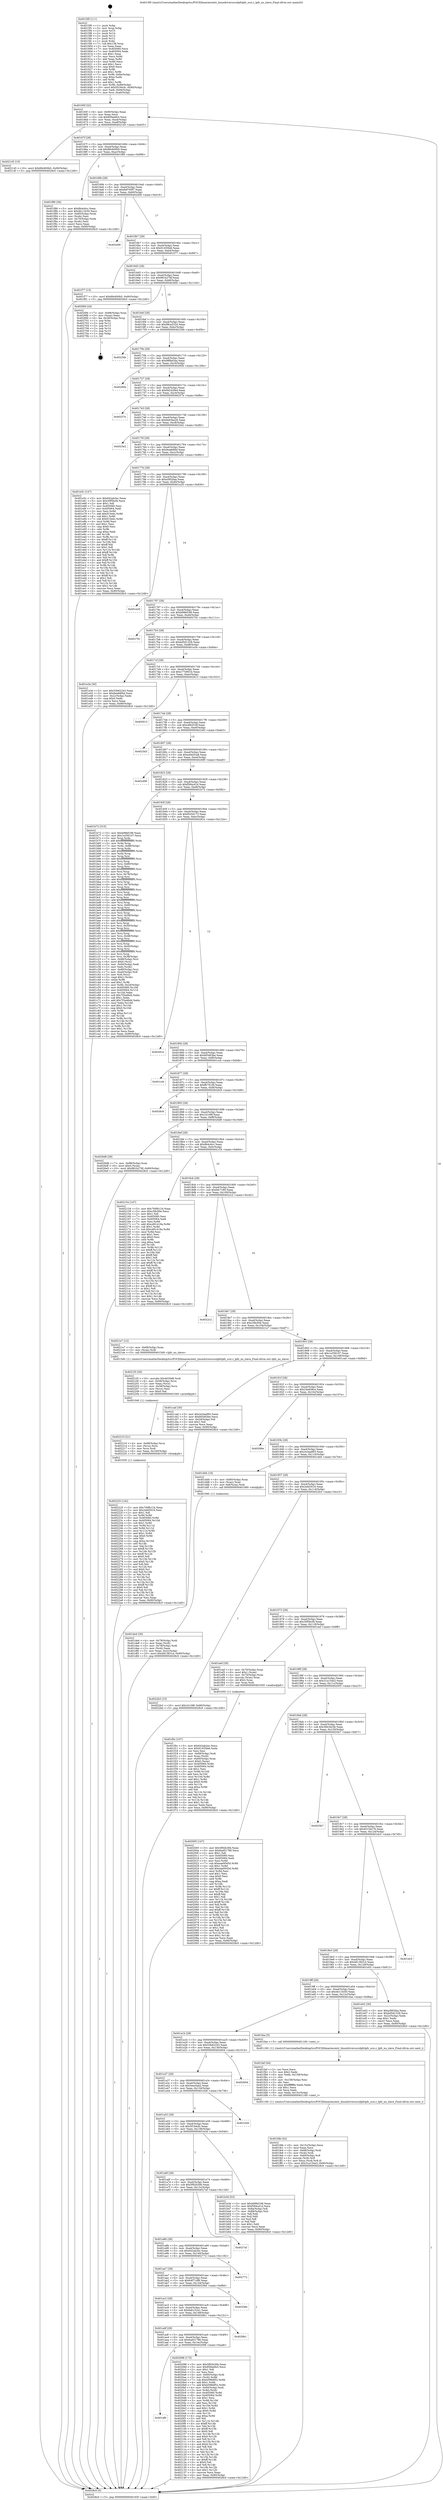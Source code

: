 digraph "0x4015f0" {
  label = "0x4015f0 (/mnt/c/Users/mathe/Desktop/tcc/POCII/binaries/extr_linuxdriversscsilpfclpfc_scsi.c_lpfc_no_slave_Final-ollvm.out::main(0))"
  labelloc = "t"
  node[shape=record]

  Entry [label="",width=0.3,height=0.3,shape=circle,fillcolor=black,style=filled]
  "0x40165f" [label="{
     0x40165f [32]\l
     | [instrs]\l
     &nbsp;&nbsp;0x40165f \<+6\>: mov -0x90(%rbp),%eax\l
     &nbsp;&nbsp;0x401665 \<+2\>: mov %eax,%ecx\l
     &nbsp;&nbsp;0x401667 \<+6\>: sub $0x85fee6b3,%ecx\l
     &nbsp;&nbsp;0x40166d \<+6\>: mov %eax,-0xa4(%rbp)\l
     &nbsp;&nbsp;0x401673 \<+6\>: mov %ecx,-0xa8(%rbp)\l
     &nbsp;&nbsp;0x401679 \<+6\>: je 0000000000402145 \<main+0xb55\>\l
  }"]
  "0x402145" [label="{
     0x402145 [15]\l
     | [instrs]\l
     &nbsp;&nbsp;0x402145 \<+10\>: movl $0x89c600b5,-0x90(%rbp)\l
     &nbsp;&nbsp;0x40214f \<+5\>: jmp 00000000004028c0 \<main+0x12d0\>\l
  }"]
  "0x40167f" [label="{
     0x40167f [28]\l
     | [instrs]\l
     &nbsp;&nbsp;0x40167f \<+5\>: jmp 0000000000401684 \<main+0x94\>\l
     &nbsp;&nbsp;0x401684 \<+6\>: mov -0xa4(%rbp),%eax\l
     &nbsp;&nbsp;0x40168a \<+5\>: sub $0x89c600b5,%eax\l
     &nbsp;&nbsp;0x40168f \<+6\>: mov %eax,-0xac(%rbp)\l
     &nbsp;&nbsp;0x401695 \<+6\>: je 0000000000401f86 \<main+0x996\>\l
  }"]
  Exit [label="",width=0.3,height=0.3,shape=circle,fillcolor=black,style=filled,peripheries=2]
  "0x401f86" [label="{
     0x401f86 [36]\l
     | [instrs]\l
     &nbsp;&nbsp;0x401f86 \<+5\>: mov $0x8b4c6cc,%eax\l
     &nbsp;&nbsp;0x401f8b \<+5\>: mov $0x4b11fc50,%ecx\l
     &nbsp;&nbsp;0x401f90 \<+4\>: mov -0x60(%rbp),%rdx\l
     &nbsp;&nbsp;0x401f94 \<+2\>: mov (%rdx),%esi\l
     &nbsp;&nbsp;0x401f96 \<+4\>: mov -0x70(%rbp),%rdx\l
     &nbsp;&nbsp;0x401f9a \<+2\>: cmp (%rdx),%esi\l
     &nbsp;&nbsp;0x401f9c \<+3\>: cmovl %ecx,%eax\l
     &nbsp;&nbsp;0x401f9f \<+6\>: mov %eax,-0x90(%rbp)\l
     &nbsp;&nbsp;0x401fa5 \<+5\>: jmp 00000000004028c0 \<main+0x12d0\>\l
  }"]
  "0x40169b" [label="{
     0x40169b [28]\l
     | [instrs]\l
     &nbsp;&nbsp;0x40169b \<+5\>: jmp 00000000004016a0 \<main+0xb0\>\l
     &nbsp;&nbsp;0x4016a0 \<+6\>: mov -0xa4(%rbp),%eax\l
     &nbsp;&nbsp;0x4016a6 \<+5\>: sub $0x8ef700f7,%eax\l
     &nbsp;&nbsp;0x4016ab \<+6\>: mov %eax,-0xb0(%rbp)\l
     &nbsp;&nbsp;0x4016b1 \<+6\>: je 0000000000402406 \<main+0xe16\>\l
  }"]
  "0x402225" [label="{
     0x402225 [142]\l
     | [instrs]\l
     &nbsp;&nbsp;0x402225 \<+5\>: mov $0x700fb124,%eax\l
     &nbsp;&nbsp;0x40222a \<+5\>: mov $0x2efd3016,%esi\l
     &nbsp;&nbsp;0x40222f \<+2\>: mov $0x1,%dl\l
     &nbsp;&nbsp;0x402231 \<+3\>: xor %r8d,%r8d\l
     &nbsp;&nbsp;0x402234 \<+8\>: mov 0x405060,%r9d\l
     &nbsp;&nbsp;0x40223c \<+8\>: mov 0x405064,%r10d\l
     &nbsp;&nbsp;0x402244 \<+4\>: sub $0x1,%r8d\l
     &nbsp;&nbsp;0x402248 \<+3\>: mov %r9d,%r11d\l
     &nbsp;&nbsp;0x40224b \<+3\>: add %r8d,%r11d\l
     &nbsp;&nbsp;0x40224e \<+4\>: imul %r11d,%r9d\l
     &nbsp;&nbsp;0x402252 \<+4\>: and $0x1,%r9d\l
     &nbsp;&nbsp;0x402256 \<+4\>: cmp $0x0,%r9d\l
     &nbsp;&nbsp;0x40225a \<+3\>: sete %bl\l
     &nbsp;&nbsp;0x40225d \<+4\>: cmp $0xa,%r10d\l
     &nbsp;&nbsp;0x402261 \<+4\>: setl %r14b\l
     &nbsp;&nbsp;0x402265 \<+3\>: mov %bl,%r15b\l
     &nbsp;&nbsp;0x402268 \<+4\>: xor $0xff,%r15b\l
     &nbsp;&nbsp;0x40226c \<+3\>: mov %r14b,%r12b\l
     &nbsp;&nbsp;0x40226f \<+4\>: xor $0xff,%r12b\l
     &nbsp;&nbsp;0x402273 \<+3\>: xor $0x0,%dl\l
     &nbsp;&nbsp;0x402276 \<+3\>: mov %r15b,%r13b\l
     &nbsp;&nbsp;0x402279 \<+4\>: and $0x0,%r13b\l
     &nbsp;&nbsp;0x40227d \<+2\>: and %dl,%bl\l
     &nbsp;&nbsp;0x40227f \<+3\>: mov %r12b,%cl\l
     &nbsp;&nbsp;0x402282 \<+3\>: and $0x0,%cl\l
     &nbsp;&nbsp;0x402285 \<+3\>: and %dl,%r14b\l
     &nbsp;&nbsp;0x402288 \<+3\>: or %bl,%r13b\l
     &nbsp;&nbsp;0x40228b \<+3\>: or %r14b,%cl\l
     &nbsp;&nbsp;0x40228e \<+3\>: xor %cl,%r13b\l
     &nbsp;&nbsp;0x402291 \<+3\>: or %r12b,%r15b\l
     &nbsp;&nbsp;0x402294 \<+4\>: xor $0xff,%r15b\l
     &nbsp;&nbsp;0x402298 \<+3\>: or $0x0,%dl\l
     &nbsp;&nbsp;0x40229b \<+3\>: and %dl,%r15b\l
     &nbsp;&nbsp;0x40229e \<+3\>: or %r15b,%r13b\l
     &nbsp;&nbsp;0x4022a1 \<+4\>: test $0x1,%r13b\l
     &nbsp;&nbsp;0x4022a5 \<+3\>: cmovne %esi,%eax\l
     &nbsp;&nbsp;0x4022a8 \<+6\>: mov %eax,-0x90(%rbp)\l
     &nbsp;&nbsp;0x4022ae \<+5\>: jmp 00000000004028c0 \<main+0x12d0\>\l
  }"]
  "0x402406" [label="{
     0x402406\l
  }", style=dashed]
  "0x4016b7" [label="{
     0x4016b7 [28]\l
     | [instrs]\l
     &nbsp;&nbsp;0x4016b7 \<+5\>: jmp 00000000004016bc \<main+0xcc\>\l
     &nbsp;&nbsp;0x4016bc \<+6\>: mov -0xa4(%rbp),%eax\l
     &nbsp;&nbsp;0x4016c2 \<+5\>: sub $0x91455fa6,%eax\l
     &nbsp;&nbsp;0x4016c7 \<+6\>: mov %eax,-0xb4(%rbp)\l
     &nbsp;&nbsp;0x4016cd \<+6\>: je 0000000000401f77 \<main+0x987\>\l
  }"]
  "0x402210" [label="{
     0x402210 [21]\l
     | [instrs]\l
     &nbsp;&nbsp;0x402210 \<+4\>: mov -0x68(%rbp),%rcx\l
     &nbsp;&nbsp;0x402214 \<+3\>: mov (%rcx),%rcx\l
     &nbsp;&nbsp;0x402217 \<+3\>: mov %rcx,%rdi\l
     &nbsp;&nbsp;0x40221a \<+6\>: mov %eax,-0x160(%rbp)\l
     &nbsp;&nbsp;0x402220 \<+5\>: call 0000000000401030 \<free@plt\>\l
     | [calls]\l
     &nbsp;&nbsp;0x401030 \{1\} (unknown)\l
  }"]
  "0x401f77" [label="{
     0x401f77 [15]\l
     | [instrs]\l
     &nbsp;&nbsp;0x401f77 \<+10\>: movl $0x89c600b5,-0x90(%rbp)\l
     &nbsp;&nbsp;0x401f81 \<+5\>: jmp 00000000004028c0 \<main+0x12d0\>\l
  }"]
  "0x4016d3" [label="{
     0x4016d3 [28]\l
     | [instrs]\l
     &nbsp;&nbsp;0x4016d3 \<+5\>: jmp 00000000004016d8 \<main+0xe8\>\l
     &nbsp;&nbsp;0x4016d8 \<+6\>: mov -0xa4(%rbp),%eax\l
     &nbsp;&nbsp;0x4016de \<+5\>: sub $0x981b276f,%eax\l
     &nbsp;&nbsp;0x4016e3 \<+6\>: mov %eax,-0xb8(%rbp)\l
     &nbsp;&nbsp;0x4016e9 \<+6\>: je 00000000004026f4 \<main+0x1104\>\l
  }"]
  "0x4021f3" [label="{
     0x4021f3 [29]\l
     | [instrs]\l
     &nbsp;&nbsp;0x4021f3 \<+10\>: movabs $0x4030d6,%rdi\l
     &nbsp;&nbsp;0x4021fd \<+4\>: mov -0x58(%rbp),%rcx\l
     &nbsp;&nbsp;0x402201 \<+2\>: mov %eax,(%rcx)\l
     &nbsp;&nbsp;0x402203 \<+4\>: mov -0x58(%rbp),%rcx\l
     &nbsp;&nbsp;0x402207 \<+2\>: mov (%rcx),%esi\l
     &nbsp;&nbsp;0x402209 \<+2\>: mov $0x0,%al\l
     &nbsp;&nbsp;0x40220b \<+5\>: call 0000000000401040 \<printf@plt\>\l
     | [calls]\l
     &nbsp;&nbsp;0x401040 \{1\} (unknown)\l
  }"]
  "0x4026f4" [label="{
     0x4026f4 [24]\l
     | [instrs]\l
     &nbsp;&nbsp;0x4026f4 \<+7\>: mov -0x88(%rbp),%rax\l
     &nbsp;&nbsp;0x4026fb \<+2\>: mov (%rax),%eax\l
     &nbsp;&nbsp;0x4026fd \<+4\>: lea -0x28(%rbp),%rsp\l
     &nbsp;&nbsp;0x402701 \<+1\>: pop %rbx\l
     &nbsp;&nbsp;0x402702 \<+2\>: pop %r12\l
     &nbsp;&nbsp;0x402704 \<+2\>: pop %r13\l
     &nbsp;&nbsp;0x402706 \<+2\>: pop %r14\l
     &nbsp;&nbsp;0x402708 \<+2\>: pop %r15\l
     &nbsp;&nbsp;0x40270a \<+1\>: pop %rbp\l
     &nbsp;&nbsp;0x40270b \<+1\>: ret\l
  }"]
  "0x4016ef" [label="{
     0x4016ef [28]\l
     | [instrs]\l
     &nbsp;&nbsp;0x4016ef \<+5\>: jmp 00000000004016f4 \<main+0x104\>\l
     &nbsp;&nbsp;0x4016f4 \<+6\>: mov -0xa4(%rbp),%eax\l
     &nbsp;&nbsp;0x4016fa \<+5\>: sub $0x98ce5324,%eax\l
     &nbsp;&nbsp;0x4016ff \<+6\>: mov %eax,-0xbc(%rbp)\l
     &nbsp;&nbsp;0x401705 \<+6\>: je 000000000040234b \<main+0xd5b\>\l
  }"]
  "0x401afb" [label="{
     0x401afb\l
  }", style=dashed]
  "0x40234b" [label="{
     0x40234b\l
  }", style=dashed]
  "0x40170b" [label="{
     0x40170b [28]\l
     | [instrs]\l
     &nbsp;&nbsp;0x40170b \<+5\>: jmp 0000000000401710 \<main+0x120\>\l
     &nbsp;&nbsp;0x401710 \<+6\>: mov -0xa4(%rbp),%eax\l
     &nbsp;&nbsp;0x401716 \<+5\>: sub $0x98fbd3aa,%eax\l
     &nbsp;&nbsp;0x40171b \<+6\>: mov %eax,-0xc0(%rbp)\l
     &nbsp;&nbsp;0x401721 \<+6\>: je 000000000040285b \<main+0x126b\>\l
  }"]
  "0x402098" [label="{
     0x402098 [173]\l
     | [instrs]\l
     &nbsp;&nbsp;0x402098 \<+5\>: mov $0x5f92b30b,%eax\l
     &nbsp;&nbsp;0x40209d \<+5\>: mov $0x85fee6b3,%ecx\l
     &nbsp;&nbsp;0x4020a2 \<+2\>: mov $0x1,%dl\l
     &nbsp;&nbsp;0x4020a4 \<+2\>: xor %esi,%esi\l
     &nbsp;&nbsp;0x4020a6 \<+4\>: mov -0x60(%rbp),%rdi\l
     &nbsp;&nbsp;0x4020aa \<+3\>: mov (%rdi),%r8d\l
     &nbsp;&nbsp;0x4020ad \<+7\>: sub $0xb598df52,%r8d\l
     &nbsp;&nbsp;0x4020b4 \<+4\>: add $0x1,%r8d\l
     &nbsp;&nbsp;0x4020b8 \<+7\>: add $0xb598df52,%r8d\l
     &nbsp;&nbsp;0x4020bf \<+4\>: mov -0x60(%rbp),%rdi\l
     &nbsp;&nbsp;0x4020c3 \<+3\>: mov %r8d,(%rdi)\l
     &nbsp;&nbsp;0x4020c6 \<+8\>: mov 0x405060,%r8d\l
     &nbsp;&nbsp;0x4020ce \<+8\>: mov 0x405064,%r9d\l
     &nbsp;&nbsp;0x4020d6 \<+3\>: sub $0x1,%esi\l
     &nbsp;&nbsp;0x4020d9 \<+3\>: mov %r8d,%r10d\l
     &nbsp;&nbsp;0x4020dc \<+3\>: add %esi,%r10d\l
     &nbsp;&nbsp;0x4020df \<+4\>: imul %r10d,%r8d\l
     &nbsp;&nbsp;0x4020e3 \<+4\>: and $0x1,%r8d\l
     &nbsp;&nbsp;0x4020e7 \<+4\>: cmp $0x0,%r8d\l
     &nbsp;&nbsp;0x4020eb \<+4\>: sete %r11b\l
     &nbsp;&nbsp;0x4020ef \<+4\>: cmp $0xa,%r9d\l
     &nbsp;&nbsp;0x4020f3 \<+3\>: setl %bl\l
     &nbsp;&nbsp;0x4020f6 \<+3\>: mov %r11b,%r14b\l
     &nbsp;&nbsp;0x4020f9 \<+4\>: xor $0xff,%r14b\l
     &nbsp;&nbsp;0x4020fd \<+3\>: mov %bl,%r15b\l
     &nbsp;&nbsp;0x402100 \<+4\>: xor $0xff,%r15b\l
     &nbsp;&nbsp;0x402104 \<+3\>: xor $0x0,%dl\l
     &nbsp;&nbsp;0x402107 \<+3\>: mov %r14b,%r12b\l
     &nbsp;&nbsp;0x40210a \<+4\>: and $0x0,%r12b\l
     &nbsp;&nbsp;0x40210e \<+3\>: and %dl,%r11b\l
     &nbsp;&nbsp;0x402111 \<+3\>: mov %r15b,%r13b\l
     &nbsp;&nbsp;0x402114 \<+4\>: and $0x0,%r13b\l
     &nbsp;&nbsp;0x402118 \<+2\>: and %dl,%bl\l
     &nbsp;&nbsp;0x40211a \<+3\>: or %r11b,%r12b\l
     &nbsp;&nbsp;0x40211d \<+3\>: or %bl,%r13b\l
     &nbsp;&nbsp;0x402120 \<+3\>: xor %r13b,%r12b\l
     &nbsp;&nbsp;0x402123 \<+3\>: or %r15b,%r14b\l
     &nbsp;&nbsp;0x402126 \<+4\>: xor $0xff,%r14b\l
     &nbsp;&nbsp;0x40212a \<+3\>: or $0x0,%dl\l
     &nbsp;&nbsp;0x40212d \<+3\>: and %dl,%r14b\l
     &nbsp;&nbsp;0x402130 \<+3\>: or %r14b,%r12b\l
     &nbsp;&nbsp;0x402133 \<+4\>: test $0x1,%r12b\l
     &nbsp;&nbsp;0x402137 \<+3\>: cmovne %ecx,%eax\l
     &nbsp;&nbsp;0x40213a \<+6\>: mov %eax,-0x90(%rbp)\l
     &nbsp;&nbsp;0x402140 \<+5\>: jmp 00000000004028c0 \<main+0x12d0\>\l
  }"]
  "0x40285b" [label="{
     0x40285b\l
  }", style=dashed]
  "0x401727" [label="{
     0x401727 [28]\l
     | [instrs]\l
     &nbsp;&nbsp;0x401727 \<+5\>: jmp 000000000040172c \<main+0x13c\>\l
     &nbsp;&nbsp;0x40172c \<+6\>: mov -0xa4(%rbp),%eax\l
     &nbsp;&nbsp;0x401732 \<+5\>: sub $0x9d242fe4,%eax\l
     &nbsp;&nbsp;0x401737 \<+6\>: mov %eax,-0xc4(%rbp)\l
     &nbsp;&nbsp;0x40173d \<+6\>: je 000000000040257e \<main+0xf8e\>\l
  }"]
  "0x401adf" [label="{
     0x401adf [28]\l
     | [instrs]\l
     &nbsp;&nbsp;0x401adf \<+5\>: jmp 0000000000401ae4 \<main+0x4f4\>\l
     &nbsp;&nbsp;0x401ae4 \<+6\>: mov -0xa4(%rbp),%eax\l
     &nbsp;&nbsp;0x401aea \<+5\>: sub $0x6ad51786,%eax\l
     &nbsp;&nbsp;0x401aef \<+6\>: mov %eax,-0x14c(%rbp)\l
     &nbsp;&nbsp;0x401af5 \<+6\>: je 0000000000402098 \<main+0xaa8\>\l
  }"]
  "0x40257e" [label="{
     0x40257e\l
  }", style=dashed]
  "0x401743" [label="{
     0x401743 [28]\l
     | [instrs]\l
     &nbsp;&nbsp;0x401743 \<+5\>: jmp 0000000000401748 \<main+0x158\>\l
     &nbsp;&nbsp;0x401748 \<+6\>: mov -0xa4(%rbp),%eax\l
     &nbsp;&nbsp;0x40174e \<+5\>: sub $0x9e63ba26,%eax\l
     &nbsp;&nbsp;0x401753 \<+6\>: mov %eax,-0xc8(%rbp)\l
     &nbsp;&nbsp;0x401759 \<+6\>: je 00000000004023e2 \<main+0xdf2\>\l
  }"]
  "0x4028b1" [label="{
     0x4028b1\l
  }", style=dashed]
  "0x4023e2" [label="{
     0x4023e2\l
  }", style=dashed]
  "0x40175f" [label="{
     0x40175f [28]\l
     | [instrs]\l
     &nbsp;&nbsp;0x40175f \<+5\>: jmp 0000000000401764 \<main+0x174\>\l
     &nbsp;&nbsp;0x401764 \<+6\>: mov -0xa4(%rbp),%eax\l
     &nbsp;&nbsp;0x40176a \<+5\>: sub $0x9ea8df4d,%eax\l
     &nbsp;&nbsp;0x40176f \<+6\>: mov %eax,-0xcc(%rbp)\l
     &nbsp;&nbsp;0x401775 \<+6\>: je 0000000000401e5c \<main+0x86c\>\l
  }"]
  "0x401ac3" [label="{
     0x401ac3 [28]\l
     | [instrs]\l
     &nbsp;&nbsp;0x401ac3 \<+5\>: jmp 0000000000401ac8 \<main+0x4d8\>\l
     &nbsp;&nbsp;0x401ac8 \<+6\>: mov -0xa4(%rbp),%eax\l
     &nbsp;&nbsp;0x401ace \<+5\>: sub $0x6ab152a1,%eax\l
     &nbsp;&nbsp;0x401ad3 \<+6\>: mov %eax,-0x148(%rbp)\l
     &nbsp;&nbsp;0x401ad9 \<+6\>: je 00000000004028b1 \<main+0x12c1\>\l
  }"]
  "0x401e5c" [label="{
     0x401e5c [147]\l
     | [instrs]\l
     &nbsp;&nbsp;0x401e5c \<+5\>: mov $0x642ab2ec,%eax\l
     &nbsp;&nbsp;0x401e61 \<+5\>: mov $0x30f5bcf4,%ecx\l
     &nbsp;&nbsp;0x401e66 \<+2\>: mov $0x1,%dl\l
     &nbsp;&nbsp;0x401e68 \<+7\>: mov 0x405060,%esi\l
     &nbsp;&nbsp;0x401e6f \<+7\>: mov 0x405064,%edi\l
     &nbsp;&nbsp;0x401e76 \<+3\>: mov %esi,%r8d\l
     &nbsp;&nbsp;0x401e79 \<+7\>: add $0x915edc,%r8d\l
     &nbsp;&nbsp;0x401e80 \<+4\>: sub $0x1,%r8d\l
     &nbsp;&nbsp;0x401e84 \<+7\>: sub $0x915edc,%r8d\l
     &nbsp;&nbsp;0x401e8b \<+4\>: imul %r8d,%esi\l
     &nbsp;&nbsp;0x401e8f \<+3\>: and $0x1,%esi\l
     &nbsp;&nbsp;0x401e92 \<+3\>: cmp $0x0,%esi\l
     &nbsp;&nbsp;0x401e95 \<+4\>: sete %r9b\l
     &nbsp;&nbsp;0x401e99 \<+3\>: cmp $0xa,%edi\l
     &nbsp;&nbsp;0x401e9c \<+4\>: setl %r10b\l
     &nbsp;&nbsp;0x401ea0 \<+3\>: mov %r9b,%r11b\l
     &nbsp;&nbsp;0x401ea3 \<+4\>: xor $0xff,%r11b\l
     &nbsp;&nbsp;0x401ea7 \<+3\>: mov %r10b,%bl\l
     &nbsp;&nbsp;0x401eaa \<+3\>: xor $0xff,%bl\l
     &nbsp;&nbsp;0x401ead \<+3\>: xor $0x1,%dl\l
     &nbsp;&nbsp;0x401eb0 \<+3\>: mov %r11b,%r14b\l
     &nbsp;&nbsp;0x401eb3 \<+4\>: and $0xff,%r14b\l
     &nbsp;&nbsp;0x401eb7 \<+3\>: and %dl,%r9b\l
     &nbsp;&nbsp;0x401eba \<+3\>: mov %bl,%r15b\l
     &nbsp;&nbsp;0x401ebd \<+4\>: and $0xff,%r15b\l
     &nbsp;&nbsp;0x401ec1 \<+3\>: and %dl,%r10b\l
     &nbsp;&nbsp;0x401ec4 \<+3\>: or %r9b,%r14b\l
     &nbsp;&nbsp;0x401ec7 \<+3\>: or %r10b,%r15b\l
     &nbsp;&nbsp;0x401eca \<+3\>: xor %r15b,%r14b\l
     &nbsp;&nbsp;0x401ecd \<+3\>: or %bl,%r11b\l
     &nbsp;&nbsp;0x401ed0 \<+4\>: xor $0xff,%r11b\l
     &nbsp;&nbsp;0x401ed4 \<+3\>: or $0x1,%dl\l
     &nbsp;&nbsp;0x401ed7 \<+3\>: and %dl,%r11b\l
     &nbsp;&nbsp;0x401eda \<+3\>: or %r11b,%r14b\l
     &nbsp;&nbsp;0x401edd \<+4\>: test $0x1,%r14b\l
     &nbsp;&nbsp;0x401ee1 \<+3\>: cmovne %ecx,%eax\l
     &nbsp;&nbsp;0x401ee4 \<+6\>: mov %eax,-0x90(%rbp)\l
     &nbsp;&nbsp;0x401eea \<+5\>: jmp 00000000004028c0 \<main+0x12d0\>\l
  }"]
  "0x40177b" [label="{
     0x40177b [28]\l
     | [instrs]\l
     &nbsp;&nbsp;0x40177b \<+5\>: jmp 0000000000401780 \<main+0x190\>\l
     &nbsp;&nbsp;0x401780 \<+6\>: mov -0xa4(%rbp),%eax\l
     &nbsp;&nbsp;0x401786 \<+5\>: sub $0xa5f02faa,%eax\l
     &nbsp;&nbsp;0x40178b \<+6\>: mov %eax,-0xd0(%rbp)\l
     &nbsp;&nbsp;0x401791 \<+6\>: je 0000000000401e20 \<main+0x830\>\l
  }"]
  "0x40258d" [label="{
     0x40258d\l
  }", style=dashed]
  "0x401e20" [label="{
     0x401e20\l
  }", style=dashed]
  "0x401797" [label="{
     0x401797 [28]\l
     | [instrs]\l
     &nbsp;&nbsp;0x401797 \<+5\>: jmp 000000000040179c \<main+0x1ac\>\l
     &nbsp;&nbsp;0x40179c \<+6\>: mov -0xa4(%rbp),%eax\l
     &nbsp;&nbsp;0x4017a2 \<+5\>: sub $0xb99bf198,%eax\l
     &nbsp;&nbsp;0x4017a7 \<+6\>: mov %eax,-0xd4(%rbp)\l
     &nbsp;&nbsp;0x4017ad \<+6\>: je 000000000040270c \<main+0x111c\>\l
  }"]
  "0x401aa7" [label="{
     0x401aa7 [28]\l
     | [instrs]\l
     &nbsp;&nbsp;0x401aa7 \<+5\>: jmp 0000000000401aac \<main+0x4bc\>\l
     &nbsp;&nbsp;0x401aac \<+6\>: mov -0xa4(%rbp),%eax\l
     &nbsp;&nbsp;0x401ab2 \<+5\>: sub $0x64f71df6,%eax\l
     &nbsp;&nbsp;0x401ab7 \<+6\>: mov %eax,-0x144(%rbp)\l
     &nbsp;&nbsp;0x401abd \<+6\>: je 000000000040258d \<main+0xf9d\>\l
  }"]
  "0x40270c" [label="{
     0x40270c\l
  }", style=dashed]
  "0x4017b3" [label="{
     0x4017b3 [28]\l
     | [instrs]\l
     &nbsp;&nbsp;0x4017b3 \<+5\>: jmp 00000000004017b8 \<main+0x1c8\>\l
     &nbsp;&nbsp;0x4017b8 \<+6\>: mov -0xa4(%rbp),%eax\l
     &nbsp;&nbsp;0x4017be \<+5\>: sub $0xbd5d1328,%eax\l
     &nbsp;&nbsp;0x4017c3 \<+6\>: mov %eax,-0xd8(%rbp)\l
     &nbsp;&nbsp;0x4017c9 \<+6\>: je 0000000000401e3e \<main+0x84e\>\l
  }"]
  "0x402772" [label="{
     0x402772\l
  }", style=dashed]
  "0x401e3e" [label="{
     0x401e3e [30]\l
     | [instrs]\l
     &nbsp;&nbsp;0x401e3e \<+5\>: mov $0x53b62243,%eax\l
     &nbsp;&nbsp;0x401e43 \<+5\>: mov $0x9ea8df4d,%ecx\l
     &nbsp;&nbsp;0x401e48 \<+3\>: mov -0x2c(%rbp),%edx\l
     &nbsp;&nbsp;0x401e4b \<+3\>: cmp $0x0,%edx\l
     &nbsp;&nbsp;0x401e4e \<+3\>: cmove %ecx,%eax\l
     &nbsp;&nbsp;0x401e51 \<+6\>: mov %eax,-0x90(%rbp)\l
     &nbsp;&nbsp;0x401e57 \<+5\>: jmp 00000000004028c0 \<main+0x12d0\>\l
  }"]
  "0x4017cf" [label="{
     0x4017cf [28]\l
     | [instrs]\l
     &nbsp;&nbsp;0x4017cf \<+5\>: jmp 00000000004017d4 \<main+0x1e4\>\l
     &nbsp;&nbsp;0x4017d4 \<+6\>: mov -0xa4(%rbp),%eax\l
     &nbsp;&nbsp;0x4017da \<+5\>: sub $0xc77e901b,%eax\l
     &nbsp;&nbsp;0x4017df \<+6\>: mov %eax,-0xdc(%rbp)\l
     &nbsp;&nbsp;0x4017e5 \<+6\>: je 0000000000402613 \<main+0x1023\>\l
  }"]
  "0x401a8b" [label="{
     0x401a8b [28]\l
     | [instrs]\l
     &nbsp;&nbsp;0x401a8b \<+5\>: jmp 0000000000401a90 \<main+0x4a0\>\l
     &nbsp;&nbsp;0x401a90 \<+6\>: mov -0xa4(%rbp),%eax\l
     &nbsp;&nbsp;0x401a96 \<+5\>: sub $0x642ab2ec,%eax\l
     &nbsp;&nbsp;0x401a9b \<+6\>: mov %eax,-0x140(%rbp)\l
     &nbsp;&nbsp;0x401aa1 \<+6\>: je 0000000000402772 \<main+0x1182\>\l
  }"]
  "0x402613" [label="{
     0x402613\l
  }", style=dashed]
  "0x4017eb" [label="{
     0x4017eb [28]\l
     | [instrs]\l
     &nbsp;&nbsp;0x4017eb \<+5\>: jmp 00000000004017f0 \<main+0x200\>\l
     &nbsp;&nbsp;0x4017f0 \<+6\>: mov -0xa4(%rbp),%eax\l
     &nbsp;&nbsp;0x4017f6 \<+5\>: sub $0xc882f16f,%eax\l
     &nbsp;&nbsp;0x4017fb \<+6\>: mov %eax,-0xe0(%rbp)\l
     &nbsp;&nbsp;0x401801 \<+6\>: je 00000000004023d3 \<main+0xde3\>\l
  }"]
  "0x4027af" [label="{
     0x4027af\l
  }", style=dashed]
  "0x4023d3" [label="{
     0x4023d3\l
  }", style=dashed]
  "0x401807" [label="{
     0x401807 [28]\l
     | [instrs]\l
     &nbsp;&nbsp;0x401807 \<+5\>: jmp 000000000040180c \<main+0x21c\>\l
     &nbsp;&nbsp;0x40180c \<+6\>: mov -0xa4(%rbp),%eax\l
     &nbsp;&nbsp;0x401812 \<+5\>: sub $0xed4d3ca8,%eax\l
     &nbsp;&nbsp;0x401817 \<+6\>: mov %eax,-0xe4(%rbp)\l
     &nbsp;&nbsp;0x40181d \<+6\>: je 0000000000402499 \<main+0xea9\>\l
  }"]
  "0x401fdb" [label="{
     0x401fdb [42]\l
     | [instrs]\l
     &nbsp;&nbsp;0x401fdb \<+6\>: mov -0x15c(%rbp),%ecx\l
     &nbsp;&nbsp;0x401fe1 \<+3\>: imul %eax,%ecx\l
     &nbsp;&nbsp;0x401fe4 \<+4\>: mov -0x68(%rbp),%rdi\l
     &nbsp;&nbsp;0x401fe8 \<+3\>: mov (%rdi),%rdi\l
     &nbsp;&nbsp;0x401feb \<+4\>: mov -0x60(%rbp),%r8\l
     &nbsp;&nbsp;0x401fef \<+3\>: movslq (%r8),%r8\l
     &nbsp;&nbsp;0x401ff2 \<+4\>: mov %ecx,(%rdi,%r8,4)\l
     &nbsp;&nbsp;0x401ff6 \<+10\>: movl $0x31a154a3,-0x90(%rbp)\l
     &nbsp;&nbsp;0x402000 \<+5\>: jmp 00000000004028c0 \<main+0x12d0\>\l
  }"]
  "0x402499" [label="{
     0x402499\l
  }", style=dashed]
  "0x401823" [label="{
     0x401823 [28]\l
     | [instrs]\l
     &nbsp;&nbsp;0x401823 \<+5\>: jmp 0000000000401828 \<main+0x238\>\l
     &nbsp;&nbsp;0x401828 \<+6\>: mov -0xa4(%rbp),%eax\l
     &nbsp;&nbsp;0x40182e \<+5\>: sub $0xf584cd1d,%eax\l
     &nbsp;&nbsp;0x401833 \<+6\>: mov %eax,-0xe8(%rbp)\l
     &nbsp;&nbsp;0x401839 \<+6\>: je 0000000000401b72 \<main+0x582\>\l
  }"]
  "0x401faf" [label="{
     0x401faf [44]\l
     | [instrs]\l
     &nbsp;&nbsp;0x401faf \<+2\>: xor %ecx,%ecx\l
     &nbsp;&nbsp;0x401fb1 \<+5\>: mov $0x2,%edx\l
     &nbsp;&nbsp;0x401fb6 \<+6\>: mov %edx,-0x158(%rbp)\l
     &nbsp;&nbsp;0x401fbc \<+1\>: cltd\l
     &nbsp;&nbsp;0x401fbd \<+6\>: mov -0x158(%rbp),%esi\l
     &nbsp;&nbsp;0x401fc3 \<+2\>: idiv %esi\l
     &nbsp;&nbsp;0x401fc5 \<+6\>: imul $0xfffffffe,%edx,%edx\l
     &nbsp;&nbsp;0x401fcb \<+3\>: sub $0x1,%ecx\l
     &nbsp;&nbsp;0x401fce \<+2\>: sub %ecx,%edx\l
     &nbsp;&nbsp;0x401fd0 \<+6\>: mov %edx,-0x15c(%rbp)\l
     &nbsp;&nbsp;0x401fd6 \<+5\>: call 0000000000401160 \<next_i\>\l
     | [calls]\l
     &nbsp;&nbsp;0x401160 \{1\} (/mnt/c/Users/mathe/Desktop/tcc/POCII/binaries/extr_linuxdriversscsilpfclpfc_scsi.c_lpfc_no_slave_Final-ollvm.out::next_i)\l
  }"]
  "0x401b72" [label="{
     0x401b72 [315]\l
     | [instrs]\l
     &nbsp;&nbsp;0x401b72 \<+5\>: mov $0xb99bf198,%eax\l
     &nbsp;&nbsp;0x401b77 \<+5\>: mov $0x1e356107,%ecx\l
     &nbsp;&nbsp;0x401b7c \<+3\>: mov %rsp,%rdx\l
     &nbsp;&nbsp;0x401b7f \<+4\>: add $0xfffffffffffffff0,%rdx\l
     &nbsp;&nbsp;0x401b83 \<+3\>: mov %rdx,%rsp\l
     &nbsp;&nbsp;0x401b86 \<+7\>: mov %rdx,-0x88(%rbp)\l
     &nbsp;&nbsp;0x401b8d \<+3\>: mov %rsp,%rdx\l
     &nbsp;&nbsp;0x401b90 \<+4\>: add $0xfffffffffffffff0,%rdx\l
     &nbsp;&nbsp;0x401b94 \<+3\>: mov %rdx,%rsp\l
     &nbsp;&nbsp;0x401b97 \<+3\>: mov %rsp,%rsi\l
     &nbsp;&nbsp;0x401b9a \<+4\>: add $0xfffffffffffffff0,%rsi\l
     &nbsp;&nbsp;0x401b9e \<+3\>: mov %rsi,%rsp\l
     &nbsp;&nbsp;0x401ba1 \<+4\>: mov %rsi,-0x80(%rbp)\l
     &nbsp;&nbsp;0x401ba5 \<+3\>: mov %rsp,%rsi\l
     &nbsp;&nbsp;0x401ba8 \<+4\>: add $0xfffffffffffffff0,%rsi\l
     &nbsp;&nbsp;0x401bac \<+3\>: mov %rsi,%rsp\l
     &nbsp;&nbsp;0x401baf \<+4\>: mov %rsi,-0x78(%rbp)\l
     &nbsp;&nbsp;0x401bb3 \<+3\>: mov %rsp,%rsi\l
     &nbsp;&nbsp;0x401bb6 \<+4\>: add $0xfffffffffffffff0,%rsi\l
     &nbsp;&nbsp;0x401bba \<+3\>: mov %rsi,%rsp\l
     &nbsp;&nbsp;0x401bbd \<+4\>: mov %rsi,-0x70(%rbp)\l
     &nbsp;&nbsp;0x401bc1 \<+3\>: mov %rsp,%rsi\l
     &nbsp;&nbsp;0x401bc4 \<+4\>: add $0xfffffffffffffff0,%rsi\l
     &nbsp;&nbsp;0x401bc8 \<+3\>: mov %rsi,%rsp\l
     &nbsp;&nbsp;0x401bcb \<+4\>: mov %rsi,-0x68(%rbp)\l
     &nbsp;&nbsp;0x401bcf \<+3\>: mov %rsp,%rsi\l
     &nbsp;&nbsp;0x401bd2 \<+4\>: add $0xfffffffffffffff0,%rsi\l
     &nbsp;&nbsp;0x401bd6 \<+3\>: mov %rsi,%rsp\l
     &nbsp;&nbsp;0x401bd9 \<+4\>: mov %rsi,-0x60(%rbp)\l
     &nbsp;&nbsp;0x401bdd \<+3\>: mov %rsp,%rsi\l
     &nbsp;&nbsp;0x401be0 \<+4\>: add $0xfffffffffffffff0,%rsi\l
     &nbsp;&nbsp;0x401be4 \<+3\>: mov %rsi,%rsp\l
     &nbsp;&nbsp;0x401be7 \<+4\>: mov %rsi,-0x58(%rbp)\l
     &nbsp;&nbsp;0x401beb \<+3\>: mov %rsp,%rsi\l
     &nbsp;&nbsp;0x401bee \<+4\>: add $0xfffffffffffffff0,%rsi\l
     &nbsp;&nbsp;0x401bf2 \<+3\>: mov %rsi,%rsp\l
     &nbsp;&nbsp;0x401bf5 \<+4\>: mov %rsi,-0x50(%rbp)\l
     &nbsp;&nbsp;0x401bf9 \<+3\>: mov %rsp,%rsi\l
     &nbsp;&nbsp;0x401bfc \<+4\>: add $0xfffffffffffffff0,%rsi\l
     &nbsp;&nbsp;0x401c00 \<+3\>: mov %rsi,%rsp\l
     &nbsp;&nbsp;0x401c03 \<+4\>: mov %rsi,-0x48(%rbp)\l
     &nbsp;&nbsp;0x401c07 \<+3\>: mov %rsp,%rsi\l
     &nbsp;&nbsp;0x401c0a \<+4\>: add $0xfffffffffffffff0,%rsi\l
     &nbsp;&nbsp;0x401c0e \<+3\>: mov %rsi,%rsp\l
     &nbsp;&nbsp;0x401c11 \<+4\>: mov %rsi,-0x40(%rbp)\l
     &nbsp;&nbsp;0x401c15 \<+3\>: mov %rsp,%rsi\l
     &nbsp;&nbsp;0x401c18 \<+4\>: add $0xfffffffffffffff0,%rsi\l
     &nbsp;&nbsp;0x401c1c \<+3\>: mov %rsi,%rsp\l
     &nbsp;&nbsp;0x401c1f \<+4\>: mov %rsi,-0x38(%rbp)\l
     &nbsp;&nbsp;0x401c23 \<+7\>: mov -0x88(%rbp),%rsi\l
     &nbsp;&nbsp;0x401c2a \<+6\>: movl $0x0,(%rsi)\l
     &nbsp;&nbsp;0x401c30 \<+6\>: mov -0x94(%rbp),%edi\l
     &nbsp;&nbsp;0x401c36 \<+2\>: mov %edi,(%rdx)\l
     &nbsp;&nbsp;0x401c38 \<+4\>: mov -0x80(%rbp),%rsi\l
     &nbsp;&nbsp;0x401c3c \<+7\>: mov -0xa0(%rbp),%r8\l
     &nbsp;&nbsp;0x401c43 \<+3\>: mov %r8,(%rsi)\l
     &nbsp;&nbsp;0x401c46 \<+3\>: cmpl $0x2,(%rdx)\l
     &nbsp;&nbsp;0x401c49 \<+4\>: setne %r9b\l
     &nbsp;&nbsp;0x401c4d \<+4\>: and $0x1,%r9b\l
     &nbsp;&nbsp;0x401c51 \<+4\>: mov %r9b,-0x2d(%rbp)\l
     &nbsp;&nbsp;0x401c55 \<+8\>: mov 0x405060,%r10d\l
     &nbsp;&nbsp;0x401c5d \<+8\>: mov 0x405064,%r11d\l
     &nbsp;&nbsp;0x401c65 \<+3\>: mov %r10d,%ebx\l
     &nbsp;&nbsp;0x401c68 \<+6\>: sub $0x7f3a46d4,%ebx\l
     &nbsp;&nbsp;0x401c6e \<+3\>: sub $0x1,%ebx\l
     &nbsp;&nbsp;0x401c71 \<+6\>: add $0x7f3a46d4,%ebx\l
     &nbsp;&nbsp;0x401c77 \<+4\>: imul %ebx,%r10d\l
     &nbsp;&nbsp;0x401c7b \<+4\>: and $0x1,%r10d\l
     &nbsp;&nbsp;0x401c7f \<+4\>: cmp $0x0,%r10d\l
     &nbsp;&nbsp;0x401c83 \<+4\>: sete %r9b\l
     &nbsp;&nbsp;0x401c87 \<+4\>: cmp $0xa,%r11d\l
     &nbsp;&nbsp;0x401c8b \<+4\>: setl %r14b\l
     &nbsp;&nbsp;0x401c8f \<+3\>: mov %r9b,%r15b\l
     &nbsp;&nbsp;0x401c92 \<+3\>: and %r14b,%r15b\l
     &nbsp;&nbsp;0x401c95 \<+3\>: xor %r14b,%r9b\l
     &nbsp;&nbsp;0x401c98 \<+3\>: or %r9b,%r15b\l
     &nbsp;&nbsp;0x401c9b \<+4\>: test $0x1,%r15b\l
     &nbsp;&nbsp;0x401c9f \<+3\>: cmovne %ecx,%eax\l
     &nbsp;&nbsp;0x401ca2 \<+6\>: mov %eax,-0x90(%rbp)\l
     &nbsp;&nbsp;0x401ca8 \<+5\>: jmp 00000000004028c0 \<main+0x12d0\>\l
  }"]
  "0x40183f" [label="{
     0x40183f [28]\l
     | [instrs]\l
     &nbsp;&nbsp;0x40183f \<+5\>: jmp 0000000000401844 \<main+0x254\>\l
     &nbsp;&nbsp;0x401844 \<+6\>: mov -0xa4(%rbp),%eax\l
     &nbsp;&nbsp;0x40184a \<+5\>: sub $0xf5c0d173,%eax\l
     &nbsp;&nbsp;0x40184f \<+6\>: mov %eax,-0xec(%rbp)\l
     &nbsp;&nbsp;0x401855 \<+6\>: je 000000000040281e \<main+0x122e\>\l
  }"]
  "0x401f0c" [label="{
     0x401f0c [107]\l
     | [instrs]\l
     &nbsp;&nbsp;0x401f0c \<+5\>: mov $0x642ab2ec,%ecx\l
     &nbsp;&nbsp;0x401f11 \<+5\>: mov $0x91455fa6,%edx\l
     &nbsp;&nbsp;0x401f16 \<+2\>: xor %esi,%esi\l
     &nbsp;&nbsp;0x401f18 \<+4\>: mov -0x68(%rbp),%rdi\l
     &nbsp;&nbsp;0x401f1c \<+3\>: mov %rax,(%rdi)\l
     &nbsp;&nbsp;0x401f1f \<+4\>: mov -0x60(%rbp),%rax\l
     &nbsp;&nbsp;0x401f23 \<+6\>: movl $0x0,(%rax)\l
     &nbsp;&nbsp;0x401f29 \<+8\>: mov 0x405060,%r8d\l
     &nbsp;&nbsp;0x401f31 \<+8\>: mov 0x405064,%r9d\l
     &nbsp;&nbsp;0x401f39 \<+3\>: sub $0x1,%esi\l
     &nbsp;&nbsp;0x401f3c \<+3\>: mov %r8d,%r10d\l
     &nbsp;&nbsp;0x401f3f \<+3\>: add %esi,%r10d\l
     &nbsp;&nbsp;0x401f42 \<+4\>: imul %r10d,%r8d\l
     &nbsp;&nbsp;0x401f46 \<+4\>: and $0x1,%r8d\l
     &nbsp;&nbsp;0x401f4a \<+4\>: cmp $0x0,%r8d\l
     &nbsp;&nbsp;0x401f4e \<+4\>: sete %r11b\l
     &nbsp;&nbsp;0x401f52 \<+4\>: cmp $0xa,%r9d\l
     &nbsp;&nbsp;0x401f56 \<+3\>: setl %bl\l
     &nbsp;&nbsp;0x401f59 \<+3\>: mov %r11b,%r14b\l
     &nbsp;&nbsp;0x401f5c \<+3\>: and %bl,%r14b\l
     &nbsp;&nbsp;0x401f5f \<+3\>: xor %bl,%r11b\l
     &nbsp;&nbsp;0x401f62 \<+3\>: or %r11b,%r14b\l
     &nbsp;&nbsp;0x401f65 \<+4\>: test $0x1,%r14b\l
     &nbsp;&nbsp;0x401f69 \<+3\>: cmovne %edx,%ecx\l
     &nbsp;&nbsp;0x401f6c \<+6\>: mov %ecx,-0x90(%rbp)\l
     &nbsp;&nbsp;0x401f72 \<+5\>: jmp 00000000004028c0 \<main+0x12d0\>\l
  }"]
  "0x40281e" [label="{
     0x40281e\l
  }", style=dashed]
  "0x40185b" [label="{
     0x40185b [28]\l
     | [instrs]\l
     &nbsp;&nbsp;0x40185b \<+5\>: jmp 0000000000401860 \<main+0x270\>\l
     &nbsp;&nbsp;0x401860 \<+6\>: mov -0xa4(%rbp),%eax\l
     &nbsp;&nbsp;0x401866 \<+5\>: sub $0xfd5463be,%eax\l
     &nbsp;&nbsp;0x40186b \<+6\>: mov %eax,-0xf0(%rbp)\l
     &nbsp;&nbsp;0x401871 \<+6\>: je 0000000000401ccb \<main+0x6db\>\l
  }"]
  "0x401de4" [label="{
     0x401de4 [30]\l
     | [instrs]\l
     &nbsp;&nbsp;0x401de4 \<+4\>: mov -0x78(%rbp),%rdi\l
     &nbsp;&nbsp;0x401de8 \<+2\>: mov %eax,(%rdi)\l
     &nbsp;&nbsp;0x401dea \<+4\>: mov -0x78(%rbp),%rdi\l
     &nbsp;&nbsp;0x401dee \<+2\>: mov (%rdi),%eax\l
     &nbsp;&nbsp;0x401df0 \<+3\>: mov %eax,-0x2c(%rbp)\l
     &nbsp;&nbsp;0x401df3 \<+10\>: movl $0x4813831d,-0x90(%rbp)\l
     &nbsp;&nbsp;0x401dfd \<+5\>: jmp 00000000004028c0 \<main+0x12d0\>\l
  }"]
  "0x401ccb" [label="{
     0x401ccb\l
  }", style=dashed]
  "0x401877" [label="{
     0x401877 [28]\l
     | [instrs]\l
     &nbsp;&nbsp;0x401877 \<+5\>: jmp 000000000040187c \<main+0x28c\>\l
     &nbsp;&nbsp;0x40187c \<+6\>: mov -0xa4(%rbp),%eax\l
     &nbsp;&nbsp;0x401882 \<+5\>: sub $0xffc761fd,%eax\l
     &nbsp;&nbsp;0x401887 \<+6\>: mov %eax,-0xf4(%rbp)\l
     &nbsp;&nbsp;0x40188d \<+6\>: je 00000000004026c9 \<main+0x10d9\>\l
  }"]
  "0x4015f0" [label="{
     0x4015f0 [111]\l
     | [instrs]\l
     &nbsp;&nbsp;0x4015f0 \<+1\>: push %rbp\l
     &nbsp;&nbsp;0x4015f1 \<+3\>: mov %rsp,%rbp\l
     &nbsp;&nbsp;0x4015f4 \<+2\>: push %r15\l
     &nbsp;&nbsp;0x4015f6 \<+2\>: push %r14\l
     &nbsp;&nbsp;0x4015f8 \<+2\>: push %r13\l
     &nbsp;&nbsp;0x4015fa \<+2\>: push %r12\l
     &nbsp;&nbsp;0x4015fc \<+1\>: push %rbx\l
     &nbsp;&nbsp;0x4015fd \<+7\>: sub $0x158,%rsp\l
     &nbsp;&nbsp;0x401604 \<+2\>: xor %eax,%eax\l
     &nbsp;&nbsp;0x401606 \<+7\>: mov 0x405060,%ecx\l
     &nbsp;&nbsp;0x40160d \<+7\>: mov 0x405064,%edx\l
     &nbsp;&nbsp;0x401614 \<+3\>: sub $0x1,%eax\l
     &nbsp;&nbsp;0x401617 \<+3\>: mov %ecx,%r8d\l
     &nbsp;&nbsp;0x40161a \<+3\>: add %eax,%r8d\l
     &nbsp;&nbsp;0x40161d \<+4\>: imul %r8d,%ecx\l
     &nbsp;&nbsp;0x401621 \<+3\>: and $0x1,%ecx\l
     &nbsp;&nbsp;0x401624 \<+3\>: cmp $0x0,%ecx\l
     &nbsp;&nbsp;0x401627 \<+4\>: sete %r9b\l
     &nbsp;&nbsp;0x40162b \<+4\>: and $0x1,%r9b\l
     &nbsp;&nbsp;0x40162f \<+7\>: mov %r9b,-0x8a(%rbp)\l
     &nbsp;&nbsp;0x401636 \<+3\>: cmp $0xa,%edx\l
     &nbsp;&nbsp;0x401639 \<+4\>: setl %r9b\l
     &nbsp;&nbsp;0x40163d \<+4\>: and $0x1,%r9b\l
     &nbsp;&nbsp;0x401641 \<+7\>: mov %r9b,-0x89(%rbp)\l
     &nbsp;&nbsp;0x401648 \<+10\>: movl $0x5f194cfc,-0x90(%rbp)\l
     &nbsp;&nbsp;0x401652 \<+6\>: mov %edi,-0x94(%rbp)\l
     &nbsp;&nbsp;0x401658 \<+7\>: mov %rsi,-0xa0(%rbp)\l
  }"]
  "0x4026c9" [label="{
     0x4026c9\l
  }", style=dashed]
  "0x401893" [label="{
     0x401893 [28]\l
     | [instrs]\l
     &nbsp;&nbsp;0x401893 \<+5\>: jmp 0000000000401898 \<main+0x2a8\>\l
     &nbsp;&nbsp;0x401898 \<+6\>: mov -0xa4(%rbp),%eax\l
     &nbsp;&nbsp;0x40189e \<+5\>: sub $0x1b108f,%eax\l
     &nbsp;&nbsp;0x4018a3 \<+6\>: mov %eax,-0xf8(%rbp)\l
     &nbsp;&nbsp;0x4018a9 \<+6\>: je 00000000004026d8 \<main+0x10e8\>\l
  }"]
  "0x4028c0" [label="{
     0x4028c0 [5]\l
     | [instrs]\l
     &nbsp;&nbsp;0x4028c0 \<+5\>: jmp 000000000040165f \<main+0x6f\>\l
  }"]
  "0x4026d8" [label="{
     0x4026d8 [28]\l
     | [instrs]\l
     &nbsp;&nbsp;0x4026d8 \<+7\>: mov -0x88(%rbp),%rax\l
     &nbsp;&nbsp;0x4026df \<+6\>: movl $0x0,(%rax)\l
     &nbsp;&nbsp;0x4026e5 \<+10\>: movl $0x981b276f,-0x90(%rbp)\l
     &nbsp;&nbsp;0x4026ef \<+5\>: jmp 00000000004028c0 \<main+0x12d0\>\l
  }"]
  "0x4018af" [label="{
     0x4018af [28]\l
     | [instrs]\l
     &nbsp;&nbsp;0x4018af \<+5\>: jmp 00000000004018b4 \<main+0x2c4\>\l
     &nbsp;&nbsp;0x4018b4 \<+6\>: mov -0xa4(%rbp),%eax\l
     &nbsp;&nbsp;0x4018ba \<+5\>: sub $0x8b4c6cc,%eax\l
     &nbsp;&nbsp;0x4018bf \<+6\>: mov %eax,-0xfc(%rbp)\l
     &nbsp;&nbsp;0x4018c5 \<+6\>: je 0000000000402154 \<main+0xb64\>\l
  }"]
  "0x401a6f" [label="{
     0x401a6f [28]\l
     | [instrs]\l
     &nbsp;&nbsp;0x401a6f \<+5\>: jmp 0000000000401a74 \<main+0x484\>\l
     &nbsp;&nbsp;0x401a74 \<+6\>: mov -0xa4(%rbp),%eax\l
     &nbsp;&nbsp;0x401a7a \<+5\>: sub $0x5f92b30b,%eax\l
     &nbsp;&nbsp;0x401a7f \<+6\>: mov %eax,-0x13c(%rbp)\l
     &nbsp;&nbsp;0x401a85 \<+6\>: je 00000000004027af \<main+0x11bf\>\l
  }"]
  "0x402154" [label="{
     0x402154 [147]\l
     | [instrs]\l
     &nbsp;&nbsp;0x402154 \<+5\>: mov $0x700fb124,%eax\l
     &nbsp;&nbsp;0x402159 \<+5\>: mov $0xc58c00e,%ecx\l
     &nbsp;&nbsp;0x40215e \<+2\>: mov $0x1,%dl\l
     &nbsp;&nbsp;0x402160 \<+7\>: mov 0x405060,%esi\l
     &nbsp;&nbsp;0x402167 \<+7\>: mov 0x405064,%edi\l
     &nbsp;&nbsp;0x40216e \<+3\>: mov %esi,%r8d\l
     &nbsp;&nbsp;0x402171 \<+7\>: add $0xcd91419a,%r8d\l
     &nbsp;&nbsp;0x402178 \<+4\>: sub $0x1,%r8d\l
     &nbsp;&nbsp;0x40217c \<+7\>: sub $0xcd91419a,%r8d\l
     &nbsp;&nbsp;0x402183 \<+4\>: imul %r8d,%esi\l
     &nbsp;&nbsp;0x402187 \<+3\>: and $0x1,%esi\l
     &nbsp;&nbsp;0x40218a \<+3\>: cmp $0x0,%esi\l
     &nbsp;&nbsp;0x40218d \<+4\>: sete %r9b\l
     &nbsp;&nbsp;0x402191 \<+3\>: cmp $0xa,%edi\l
     &nbsp;&nbsp;0x402194 \<+4\>: setl %r10b\l
     &nbsp;&nbsp;0x402198 \<+3\>: mov %r9b,%r11b\l
     &nbsp;&nbsp;0x40219b \<+4\>: xor $0xff,%r11b\l
     &nbsp;&nbsp;0x40219f \<+3\>: mov %r10b,%bl\l
     &nbsp;&nbsp;0x4021a2 \<+3\>: xor $0xff,%bl\l
     &nbsp;&nbsp;0x4021a5 \<+3\>: xor $0x1,%dl\l
     &nbsp;&nbsp;0x4021a8 \<+3\>: mov %r11b,%r14b\l
     &nbsp;&nbsp;0x4021ab \<+4\>: and $0xff,%r14b\l
     &nbsp;&nbsp;0x4021af \<+3\>: and %dl,%r9b\l
     &nbsp;&nbsp;0x4021b2 \<+3\>: mov %bl,%r15b\l
     &nbsp;&nbsp;0x4021b5 \<+4\>: and $0xff,%r15b\l
     &nbsp;&nbsp;0x4021b9 \<+3\>: and %dl,%r10b\l
     &nbsp;&nbsp;0x4021bc \<+3\>: or %r9b,%r14b\l
     &nbsp;&nbsp;0x4021bf \<+3\>: or %r10b,%r15b\l
     &nbsp;&nbsp;0x4021c2 \<+3\>: xor %r15b,%r14b\l
     &nbsp;&nbsp;0x4021c5 \<+3\>: or %bl,%r11b\l
     &nbsp;&nbsp;0x4021c8 \<+4\>: xor $0xff,%r11b\l
     &nbsp;&nbsp;0x4021cc \<+3\>: or $0x1,%dl\l
     &nbsp;&nbsp;0x4021cf \<+3\>: and %dl,%r11b\l
     &nbsp;&nbsp;0x4021d2 \<+3\>: or %r11b,%r14b\l
     &nbsp;&nbsp;0x4021d5 \<+4\>: test $0x1,%r14b\l
     &nbsp;&nbsp;0x4021d9 \<+3\>: cmovne %ecx,%eax\l
     &nbsp;&nbsp;0x4021dc \<+6\>: mov %eax,-0x90(%rbp)\l
     &nbsp;&nbsp;0x4021e2 \<+5\>: jmp 00000000004028c0 \<main+0x12d0\>\l
  }"]
  "0x4018cb" [label="{
     0x4018cb [28]\l
     | [instrs]\l
     &nbsp;&nbsp;0x4018cb \<+5\>: jmp 00000000004018d0 \<main+0x2e0\>\l
     &nbsp;&nbsp;0x4018d0 \<+6\>: mov -0xa4(%rbp),%eax\l
     &nbsp;&nbsp;0x4018d6 \<+5\>: sub $0xbfc7180,%eax\l
     &nbsp;&nbsp;0x4018db \<+6\>: mov %eax,-0x100(%rbp)\l
     &nbsp;&nbsp;0x4018e1 \<+6\>: je 00000000004022c2 \<main+0xcd2\>\l
  }"]
  "0x401b3d" [label="{
     0x401b3d [53]\l
     | [instrs]\l
     &nbsp;&nbsp;0x401b3d \<+5\>: mov $0xb99bf198,%eax\l
     &nbsp;&nbsp;0x401b42 \<+5\>: mov $0xf584cd1d,%ecx\l
     &nbsp;&nbsp;0x401b47 \<+6\>: mov -0x8a(%rbp),%dl\l
     &nbsp;&nbsp;0x401b4d \<+7\>: mov -0x89(%rbp),%sil\l
     &nbsp;&nbsp;0x401b54 \<+3\>: mov %dl,%dil\l
     &nbsp;&nbsp;0x401b57 \<+3\>: and %sil,%dil\l
     &nbsp;&nbsp;0x401b5a \<+3\>: xor %sil,%dl\l
     &nbsp;&nbsp;0x401b5d \<+3\>: or %dl,%dil\l
     &nbsp;&nbsp;0x401b60 \<+4\>: test $0x1,%dil\l
     &nbsp;&nbsp;0x401b64 \<+3\>: cmovne %ecx,%eax\l
     &nbsp;&nbsp;0x401b67 \<+6\>: mov %eax,-0x90(%rbp)\l
     &nbsp;&nbsp;0x401b6d \<+5\>: jmp 00000000004028c0 \<main+0x12d0\>\l
  }"]
  "0x4022c2" [label="{
     0x4022c2\l
  }", style=dashed]
  "0x4018e7" [label="{
     0x4018e7 [28]\l
     | [instrs]\l
     &nbsp;&nbsp;0x4018e7 \<+5\>: jmp 00000000004018ec \<main+0x2fc\>\l
     &nbsp;&nbsp;0x4018ec \<+6\>: mov -0xa4(%rbp),%eax\l
     &nbsp;&nbsp;0x4018f2 \<+5\>: sub $0xc58c00e,%eax\l
     &nbsp;&nbsp;0x4018f7 \<+6\>: mov %eax,-0x104(%rbp)\l
     &nbsp;&nbsp;0x4018fd \<+6\>: je 00000000004021e7 \<main+0xbf7\>\l
  }"]
  "0x401a53" [label="{
     0x401a53 [28]\l
     | [instrs]\l
     &nbsp;&nbsp;0x401a53 \<+5\>: jmp 0000000000401a58 \<main+0x468\>\l
     &nbsp;&nbsp;0x401a58 \<+6\>: mov -0xa4(%rbp),%eax\l
     &nbsp;&nbsp;0x401a5e \<+5\>: sub $0x5f194cfc,%eax\l
     &nbsp;&nbsp;0x401a63 \<+6\>: mov %eax,-0x138(%rbp)\l
     &nbsp;&nbsp;0x401a69 \<+6\>: je 0000000000401b3d \<main+0x54d\>\l
  }"]
  "0x4021e7" [label="{
     0x4021e7 [12]\l
     | [instrs]\l
     &nbsp;&nbsp;0x4021e7 \<+4\>: mov -0x68(%rbp),%rax\l
     &nbsp;&nbsp;0x4021eb \<+3\>: mov (%rax),%rdi\l
     &nbsp;&nbsp;0x4021ee \<+5\>: call 00000000004015d0 \<lpfc_no_slave\>\l
     | [calls]\l
     &nbsp;&nbsp;0x4015d0 \{1\} (/mnt/c/Users/mathe/Desktop/tcc/POCII/binaries/extr_linuxdriversscsilpfclpfc_scsi.c_lpfc_no_slave_Final-ollvm.out::lpfc_no_slave)\l
  }"]
  "0x401903" [label="{
     0x401903 [28]\l
     | [instrs]\l
     &nbsp;&nbsp;0x401903 \<+5\>: jmp 0000000000401908 \<main+0x318\>\l
     &nbsp;&nbsp;0x401908 \<+6\>: mov -0xa4(%rbp),%eax\l
     &nbsp;&nbsp;0x40190e \<+5\>: sub $0x1e356107,%eax\l
     &nbsp;&nbsp;0x401913 \<+6\>: mov %eax,-0x108(%rbp)\l
     &nbsp;&nbsp;0x401919 \<+6\>: je 0000000000401cad \<main+0x6bd\>\l
  }"]
  "0x401d26" [label="{
     0x401d26\l
  }", style=dashed]
  "0x401cad" [label="{
     0x401cad [30]\l
     | [instrs]\l
     &nbsp;&nbsp;0x401cad \<+5\>: mov $0x2e3aa993,%eax\l
     &nbsp;&nbsp;0x401cb2 \<+5\>: mov $0xfd5463be,%ecx\l
     &nbsp;&nbsp;0x401cb7 \<+3\>: mov -0x2d(%rbp),%dl\l
     &nbsp;&nbsp;0x401cba \<+3\>: test $0x1,%dl\l
     &nbsp;&nbsp;0x401cbd \<+3\>: cmovne %ecx,%eax\l
     &nbsp;&nbsp;0x401cc0 \<+6\>: mov %eax,-0x90(%rbp)\l
     &nbsp;&nbsp;0x401cc6 \<+5\>: jmp 00000000004028c0 \<main+0x12d0\>\l
  }"]
  "0x40191f" [label="{
     0x40191f [28]\l
     | [instrs]\l
     &nbsp;&nbsp;0x40191f \<+5\>: jmp 0000000000401924 \<main+0x334\>\l
     &nbsp;&nbsp;0x401924 \<+6\>: mov -0xa4(%rbp),%eax\l
     &nbsp;&nbsp;0x40192a \<+5\>: sub $0x24e658ce,%eax\l
     &nbsp;&nbsp;0x40192f \<+6\>: mov %eax,-0x10c(%rbp)\l
     &nbsp;&nbsp;0x401935 \<+6\>: je 000000000040266e \<main+0x107e\>\l
  }"]
  "0x401a37" [label="{
     0x401a37 [28]\l
     | [instrs]\l
     &nbsp;&nbsp;0x401a37 \<+5\>: jmp 0000000000401a3c \<main+0x44c\>\l
     &nbsp;&nbsp;0x401a3c \<+6\>: mov -0xa4(%rbp),%eax\l
     &nbsp;&nbsp;0x401a42 \<+5\>: sub $0x5eec0ae2,%eax\l
     &nbsp;&nbsp;0x401a47 \<+6\>: mov %eax,-0x134(%rbp)\l
     &nbsp;&nbsp;0x401a4d \<+6\>: je 0000000000401d26 \<main+0x736\>\l
  }"]
  "0x40266e" [label="{
     0x40266e\l
  }", style=dashed]
  "0x40193b" [label="{
     0x40193b [28]\l
     | [instrs]\l
     &nbsp;&nbsp;0x40193b \<+5\>: jmp 0000000000401940 \<main+0x350\>\l
     &nbsp;&nbsp;0x401940 \<+6\>: mov -0xa4(%rbp),%eax\l
     &nbsp;&nbsp;0x401946 \<+5\>: sub $0x2e3aa993,%eax\l
     &nbsp;&nbsp;0x40194b \<+6\>: mov %eax,-0x110(%rbp)\l
     &nbsp;&nbsp;0x401951 \<+6\>: je 0000000000401dd4 \<main+0x7e4\>\l
  }"]
  "0x402604" [label="{
     0x402604\l
  }", style=dashed]
  "0x401dd4" [label="{
     0x401dd4 [16]\l
     | [instrs]\l
     &nbsp;&nbsp;0x401dd4 \<+4\>: mov -0x80(%rbp),%rax\l
     &nbsp;&nbsp;0x401dd8 \<+3\>: mov (%rax),%rax\l
     &nbsp;&nbsp;0x401ddb \<+4\>: mov 0x8(%rax),%rdi\l
     &nbsp;&nbsp;0x401ddf \<+5\>: call 0000000000401060 \<atoi@plt\>\l
     | [calls]\l
     &nbsp;&nbsp;0x401060 \{1\} (unknown)\l
  }"]
  "0x401957" [label="{
     0x401957 [28]\l
     | [instrs]\l
     &nbsp;&nbsp;0x401957 \<+5\>: jmp 000000000040195c \<main+0x36c\>\l
     &nbsp;&nbsp;0x40195c \<+6\>: mov -0xa4(%rbp),%eax\l
     &nbsp;&nbsp;0x401962 \<+5\>: sub $0x2efd3016,%eax\l
     &nbsp;&nbsp;0x401967 \<+6\>: mov %eax,-0x114(%rbp)\l
     &nbsp;&nbsp;0x40196d \<+6\>: je 00000000004022b3 \<main+0xcc3\>\l
  }"]
  "0x401a1b" [label="{
     0x401a1b [28]\l
     | [instrs]\l
     &nbsp;&nbsp;0x401a1b \<+5\>: jmp 0000000000401a20 \<main+0x430\>\l
     &nbsp;&nbsp;0x401a20 \<+6\>: mov -0xa4(%rbp),%eax\l
     &nbsp;&nbsp;0x401a26 \<+5\>: sub $0x53b62243,%eax\l
     &nbsp;&nbsp;0x401a2b \<+6\>: mov %eax,-0x130(%rbp)\l
     &nbsp;&nbsp;0x401a31 \<+6\>: je 0000000000402604 \<main+0x1014\>\l
  }"]
  "0x4022b3" [label="{
     0x4022b3 [15]\l
     | [instrs]\l
     &nbsp;&nbsp;0x4022b3 \<+10\>: movl $0x1b108f,-0x90(%rbp)\l
     &nbsp;&nbsp;0x4022bd \<+5\>: jmp 00000000004028c0 \<main+0x12d0\>\l
  }"]
  "0x401973" [label="{
     0x401973 [28]\l
     | [instrs]\l
     &nbsp;&nbsp;0x401973 \<+5\>: jmp 0000000000401978 \<main+0x388\>\l
     &nbsp;&nbsp;0x401978 \<+6\>: mov -0xa4(%rbp),%eax\l
     &nbsp;&nbsp;0x40197e \<+5\>: sub $0x30f5bcf4,%eax\l
     &nbsp;&nbsp;0x401983 \<+6\>: mov %eax,-0x118(%rbp)\l
     &nbsp;&nbsp;0x401989 \<+6\>: je 0000000000401eef \<main+0x8ff\>\l
  }"]
  "0x401faa" [label="{
     0x401faa [5]\l
     | [instrs]\l
     &nbsp;&nbsp;0x401faa \<+5\>: call 0000000000401160 \<next_i\>\l
     | [calls]\l
     &nbsp;&nbsp;0x401160 \{1\} (/mnt/c/Users/mathe/Desktop/tcc/POCII/binaries/extr_linuxdriversscsilpfclpfc_scsi.c_lpfc_no_slave_Final-ollvm.out::next_i)\l
  }"]
  "0x401eef" [label="{
     0x401eef [29]\l
     | [instrs]\l
     &nbsp;&nbsp;0x401eef \<+4\>: mov -0x70(%rbp),%rax\l
     &nbsp;&nbsp;0x401ef3 \<+6\>: movl $0x1,(%rax)\l
     &nbsp;&nbsp;0x401ef9 \<+4\>: mov -0x70(%rbp),%rax\l
     &nbsp;&nbsp;0x401efd \<+3\>: movslq (%rax),%rax\l
     &nbsp;&nbsp;0x401f00 \<+4\>: shl $0x2,%rax\l
     &nbsp;&nbsp;0x401f04 \<+3\>: mov %rax,%rdi\l
     &nbsp;&nbsp;0x401f07 \<+5\>: call 0000000000401050 \<malloc@plt\>\l
     | [calls]\l
     &nbsp;&nbsp;0x401050 \{1\} (unknown)\l
  }"]
  "0x40198f" [label="{
     0x40198f [28]\l
     | [instrs]\l
     &nbsp;&nbsp;0x40198f \<+5\>: jmp 0000000000401994 \<main+0x3a4\>\l
     &nbsp;&nbsp;0x401994 \<+6\>: mov -0xa4(%rbp),%eax\l
     &nbsp;&nbsp;0x40199a \<+5\>: sub $0x31a154a3,%eax\l
     &nbsp;&nbsp;0x40199f \<+6\>: mov %eax,-0x11c(%rbp)\l
     &nbsp;&nbsp;0x4019a5 \<+6\>: je 0000000000402005 \<main+0xa15\>\l
  }"]
  "0x4019ff" [label="{
     0x4019ff [28]\l
     | [instrs]\l
     &nbsp;&nbsp;0x4019ff \<+5\>: jmp 0000000000401a04 \<main+0x414\>\l
     &nbsp;&nbsp;0x401a04 \<+6\>: mov -0xa4(%rbp),%eax\l
     &nbsp;&nbsp;0x401a0a \<+5\>: sub $0x4b11fc50,%eax\l
     &nbsp;&nbsp;0x401a0f \<+6\>: mov %eax,-0x12c(%rbp)\l
     &nbsp;&nbsp;0x401a15 \<+6\>: je 0000000000401faa \<main+0x9ba\>\l
  }"]
  "0x402005" [label="{
     0x402005 [147]\l
     | [instrs]\l
     &nbsp;&nbsp;0x402005 \<+5\>: mov $0x5f92b30b,%eax\l
     &nbsp;&nbsp;0x40200a \<+5\>: mov $0x6ad51786,%ecx\l
     &nbsp;&nbsp;0x40200f \<+2\>: mov $0x1,%dl\l
     &nbsp;&nbsp;0x402011 \<+7\>: mov 0x405060,%esi\l
     &nbsp;&nbsp;0x402018 \<+7\>: mov 0x405064,%edi\l
     &nbsp;&nbsp;0x40201f \<+3\>: mov %esi,%r8d\l
     &nbsp;&nbsp;0x402022 \<+7\>: sub $0xeae0045d,%r8d\l
     &nbsp;&nbsp;0x402029 \<+4\>: sub $0x1,%r8d\l
     &nbsp;&nbsp;0x40202d \<+7\>: add $0xeae0045d,%r8d\l
     &nbsp;&nbsp;0x402034 \<+4\>: imul %r8d,%esi\l
     &nbsp;&nbsp;0x402038 \<+3\>: and $0x1,%esi\l
     &nbsp;&nbsp;0x40203b \<+3\>: cmp $0x0,%esi\l
     &nbsp;&nbsp;0x40203e \<+4\>: sete %r9b\l
     &nbsp;&nbsp;0x402042 \<+3\>: cmp $0xa,%edi\l
     &nbsp;&nbsp;0x402045 \<+4\>: setl %r10b\l
     &nbsp;&nbsp;0x402049 \<+3\>: mov %r9b,%r11b\l
     &nbsp;&nbsp;0x40204c \<+4\>: xor $0xff,%r11b\l
     &nbsp;&nbsp;0x402050 \<+3\>: mov %r10b,%bl\l
     &nbsp;&nbsp;0x402053 \<+3\>: xor $0xff,%bl\l
     &nbsp;&nbsp;0x402056 \<+3\>: xor $0x1,%dl\l
     &nbsp;&nbsp;0x402059 \<+3\>: mov %r11b,%r14b\l
     &nbsp;&nbsp;0x40205c \<+4\>: and $0xff,%r14b\l
     &nbsp;&nbsp;0x402060 \<+3\>: and %dl,%r9b\l
     &nbsp;&nbsp;0x402063 \<+3\>: mov %bl,%r15b\l
     &nbsp;&nbsp;0x402066 \<+4\>: and $0xff,%r15b\l
     &nbsp;&nbsp;0x40206a \<+3\>: and %dl,%r10b\l
     &nbsp;&nbsp;0x40206d \<+3\>: or %r9b,%r14b\l
     &nbsp;&nbsp;0x402070 \<+3\>: or %r10b,%r15b\l
     &nbsp;&nbsp;0x402073 \<+3\>: xor %r15b,%r14b\l
     &nbsp;&nbsp;0x402076 \<+3\>: or %bl,%r11b\l
     &nbsp;&nbsp;0x402079 \<+4\>: xor $0xff,%r11b\l
     &nbsp;&nbsp;0x40207d \<+3\>: or $0x1,%dl\l
     &nbsp;&nbsp;0x402080 \<+3\>: and %dl,%r11b\l
     &nbsp;&nbsp;0x402083 \<+3\>: or %r11b,%r14b\l
     &nbsp;&nbsp;0x402086 \<+4\>: test $0x1,%r14b\l
     &nbsp;&nbsp;0x40208a \<+3\>: cmovne %ecx,%eax\l
     &nbsp;&nbsp;0x40208d \<+6\>: mov %eax,-0x90(%rbp)\l
     &nbsp;&nbsp;0x402093 \<+5\>: jmp 00000000004028c0 \<main+0x12d0\>\l
  }"]
  "0x4019ab" [label="{
     0x4019ab [28]\l
     | [instrs]\l
     &nbsp;&nbsp;0x4019ab \<+5\>: jmp 00000000004019b0 \<main+0x3c0\>\l
     &nbsp;&nbsp;0x4019b0 \<+6\>: mov -0xa4(%rbp),%eax\l
     &nbsp;&nbsp;0x4019b6 \<+5\>: sub $0x36b3dc5b,%eax\l
     &nbsp;&nbsp;0x4019bb \<+6\>: mov %eax,-0x120(%rbp)\l
     &nbsp;&nbsp;0x4019c1 \<+6\>: je 00000000004025b7 \<main+0xfc7\>\l
  }"]
  "0x401e02" [label="{
     0x401e02 [30]\l
     | [instrs]\l
     &nbsp;&nbsp;0x401e02 \<+5\>: mov $0xa5f02faa,%eax\l
     &nbsp;&nbsp;0x401e07 \<+5\>: mov $0xbd5d1328,%ecx\l
     &nbsp;&nbsp;0x401e0c \<+3\>: mov -0x2c(%rbp),%edx\l
     &nbsp;&nbsp;0x401e0f \<+3\>: cmp $0x1,%edx\l
     &nbsp;&nbsp;0x401e12 \<+3\>: cmovl %ecx,%eax\l
     &nbsp;&nbsp;0x401e15 \<+6\>: mov %eax,-0x90(%rbp)\l
     &nbsp;&nbsp;0x401e1b \<+5\>: jmp 00000000004028c0 \<main+0x12d0\>\l
  }"]
  "0x4025b7" [label="{
     0x4025b7\l
  }", style=dashed]
  "0x4019c7" [label="{
     0x4019c7 [28]\l
     | [instrs]\l
     &nbsp;&nbsp;0x4019c7 \<+5\>: jmp 00000000004019cc \<main+0x3dc\>\l
     &nbsp;&nbsp;0x4019cc \<+6\>: mov -0xa4(%rbp),%eax\l
     &nbsp;&nbsp;0x4019d2 \<+5\>: sub $0x4515bc76,%eax\l
     &nbsp;&nbsp;0x4019d7 \<+6\>: mov %eax,-0x124(%rbp)\l
     &nbsp;&nbsp;0x4019dd \<+6\>: je 0000000000401dc5 \<main+0x7d5\>\l
  }"]
  "0x4019e3" [label="{
     0x4019e3 [28]\l
     | [instrs]\l
     &nbsp;&nbsp;0x4019e3 \<+5\>: jmp 00000000004019e8 \<main+0x3f8\>\l
     &nbsp;&nbsp;0x4019e8 \<+6\>: mov -0xa4(%rbp),%eax\l
     &nbsp;&nbsp;0x4019ee \<+5\>: sub $0x4813831d,%eax\l
     &nbsp;&nbsp;0x4019f3 \<+6\>: mov %eax,-0x128(%rbp)\l
     &nbsp;&nbsp;0x4019f9 \<+6\>: je 0000000000401e02 \<main+0x812\>\l
  }"]
  "0x401dc5" [label="{
     0x401dc5\l
  }", style=dashed]
  Entry -> "0x4015f0" [label=" 1"]
  "0x40165f" -> "0x402145" [label=" 1"]
  "0x40165f" -> "0x40167f" [label=" 19"]
  "0x4026f4" -> Exit [label=" 1"]
  "0x40167f" -> "0x401f86" [label=" 2"]
  "0x40167f" -> "0x40169b" [label=" 17"]
  "0x4026d8" -> "0x4028c0" [label=" 1"]
  "0x40169b" -> "0x402406" [label=" 0"]
  "0x40169b" -> "0x4016b7" [label=" 17"]
  "0x4022b3" -> "0x4028c0" [label=" 1"]
  "0x4016b7" -> "0x401f77" [label=" 1"]
  "0x4016b7" -> "0x4016d3" [label=" 16"]
  "0x402225" -> "0x4028c0" [label=" 1"]
  "0x4016d3" -> "0x4026f4" [label=" 1"]
  "0x4016d3" -> "0x4016ef" [label=" 15"]
  "0x402210" -> "0x402225" [label=" 1"]
  "0x4016ef" -> "0x40234b" [label=" 0"]
  "0x4016ef" -> "0x40170b" [label=" 15"]
  "0x4021f3" -> "0x402210" [label=" 1"]
  "0x40170b" -> "0x40285b" [label=" 0"]
  "0x40170b" -> "0x401727" [label=" 15"]
  "0x4021e7" -> "0x4021f3" [label=" 1"]
  "0x401727" -> "0x40257e" [label=" 0"]
  "0x401727" -> "0x401743" [label=" 15"]
  "0x402145" -> "0x4028c0" [label=" 1"]
  "0x401743" -> "0x4023e2" [label=" 0"]
  "0x401743" -> "0x40175f" [label=" 15"]
  "0x402098" -> "0x4028c0" [label=" 1"]
  "0x40175f" -> "0x401e5c" [label=" 1"]
  "0x40175f" -> "0x40177b" [label=" 14"]
  "0x401adf" -> "0x402098" [label=" 1"]
  "0x40177b" -> "0x401e20" [label=" 0"]
  "0x40177b" -> "0x401797" [label=" 14"]
  "0x402154" -> "0x4028c0" [label=" 1"]
  "0x401797" -> "0x40270c" [label=" 0"]
  "0x401797" -> "0x4017b3" [label=" 14"]
  "0x401ac3" -> "0x4028b1" [label=" 0"]
  "0x4017b3" -> "0x401e3e" [label=" 1"]
  "0x4017b3" -> "0x4017cf" [label=" 13"]
  "0x401adf" -> "0x401afb" [label=" 0"]
  "0x4017cf" -> "0x402613" [label=" 0"]
  "0x4017cf" -> "0x4017eb" [label=" 13"]
  "0x401aa7" -> "0x40258d" [label=" 0"]
  "0x4017eb" -> "0x4023d3" [label=" 0"]
  "0x4017eb" -> "0x401807" [label=" 13"]
  "0x401ac3" -> "0x401adf" [label=" 1"]
  "0x401807" -> "0x402499" [label=" 0"]
  "0x401807" -> "0x401823" [label=" 13"]
  "0x401a8b" -> "0x402772" [label=" 0"]
  "0x401823" -> "0x401b72" [label=" 1"]
  "0x401823" -> "0x40183f" [label=" 12"]
  "0x401aa7" -> "0x401ac3" [label=" 1"]
  "0x40183f" -> "0x40281e" [label=" 0"]
  "0x40183f" -> "0x40185b" [label=" 12"]
  "0x401a6f" -> "0x401a8b" [label=" 1"]
  "0x40185b" -> "0x401ccb" [label=" 0"]
  "0x40185b" -> "0x401877" [label=" 12"]
  "0x401a6f" -> "0x4027af" [label=" 0"]
  "0x401877" -> "0x4026c9" [label=" 0"]
  "0x401877" -> "0x401893" [label=" 12"]
  "0x402005" -> "0x4028c0" [label=" 1"]
  "0x401893" -> "0x4026d8" [label=" 1"]
  "0x401893" -> "0x4018af" [label=" 11"]
  "0x401fdb" -> "0x4028c0" [label=" 1"]
  "0x4018af" -> "0x402154" [label=" 1"]
  "0x4018af" -> "0x4018cb" [label=" 10"]
  "0x401faf" -> "0x401fdb" [label=" 1"]
  "0x4018cb" -> "0x4022c2" [label=" 0"]
  "0x4018cb" -> "0x4018e7" [label=" 10"]
  "0x401faa" -> "0x401faf" [label=" 1"]
  "0x4018e7" -> "0x4021e7" [label=" 1"]
  "0x4018e7" -> "0x401903" [label=" 9"]
  "0x401f77" -> "0x4028c0" [label=" 1"]
  "0x401903" -> "0x401cad" [label=" 1"]
  "0x401903" -> "0x40191f" [label=" 8"]
  "0x401f0c" -> "0x4028c0" [label=" 1"]
  "0x40191f" -> "0x40266e" [label=" 0"]
  "0x40191f" -> "0x40193b" [label=" 8"]
  "0x401e5c" -> "0x4028c0" [label=" 1"]
  "0x40193b" -> "0x401dd4" [label=" 1"]
  "0x40193b" -> "0x401957" [label=" 7"]
  "0x401e3e" -> "0x4028c0" [label=" 1"]
  "0x401957" -> "0x4022b3" [label=" 1"]
  "0x401957" -> "0x401973" [label=" 6"]
  "0x401de4" -> "0x4028c0" [label=" 1"]
  "0x401973" -> "0x401eef" [label=" 1"]
  "0x401973" -> "0x40198f" [label=" 5"]
  "0x401dd4" -> "0x401de4" [label=" 1"]
  "0x40198f" -> "0x402005" [label=" 1"]
  "0x40198f" -> "0x4019ab" [label=" 4"]
  "0x401b72" -> "0x4028c0" [label=" 1"]
  "0x4019ab" -> "0x4025b7" [label=" 0"]
  "0x4019ab" -> "0x4019c7" [label=" 4"]
  "0x401a8b" -> "0x401aa7" [label=" 1"]
  "0x4019c7" -> "0x401dc5" [label=" 0"]
  "0x4019c7" -> "0x4019e3" [label=" 4"]
  "0x4028c0" -> "0x40165f" [label=" 19"]
  "0x4019e3" -> "0x401e02" [label=" 1"]
  "0x4019e3" -> "0x4019ff" [label=" 3"]
  "0x401cad" -> "0x4028c0" [label=" 1"]
  "0x4019ff" -> "0x401faa" [label=" 1"]
  "0x4019ff" -> "0x401a1b" [label=" 2"]
  "0x401e02" -> "0x4028c0" [label=" 1"]
  "0x401a1b" -> "0x402604" [label=" 0"]
  "0x401a1b" -> "0x401a37" [label=" 2"]
  "0x401eef" -> "0x401f0c" [label=" 1"]
  "0x401a37" -> "0x401d26" [label=" 0"]
  "0x401a37" -> "0x401a53" [label=" 2"]
  "0x401f86" -> "0x4028c0" [label=" 2"]
  "0x401a53" -> "0x401b3d" [label=" 1"]
  "0x401a53" -> "0x401a6f" [label=" 1"]
  "0x401b3d" -> "0x4028c0" [label=" 1"]
  "0x4015f0" -> "0x40165f" [label=" 1"]
}
